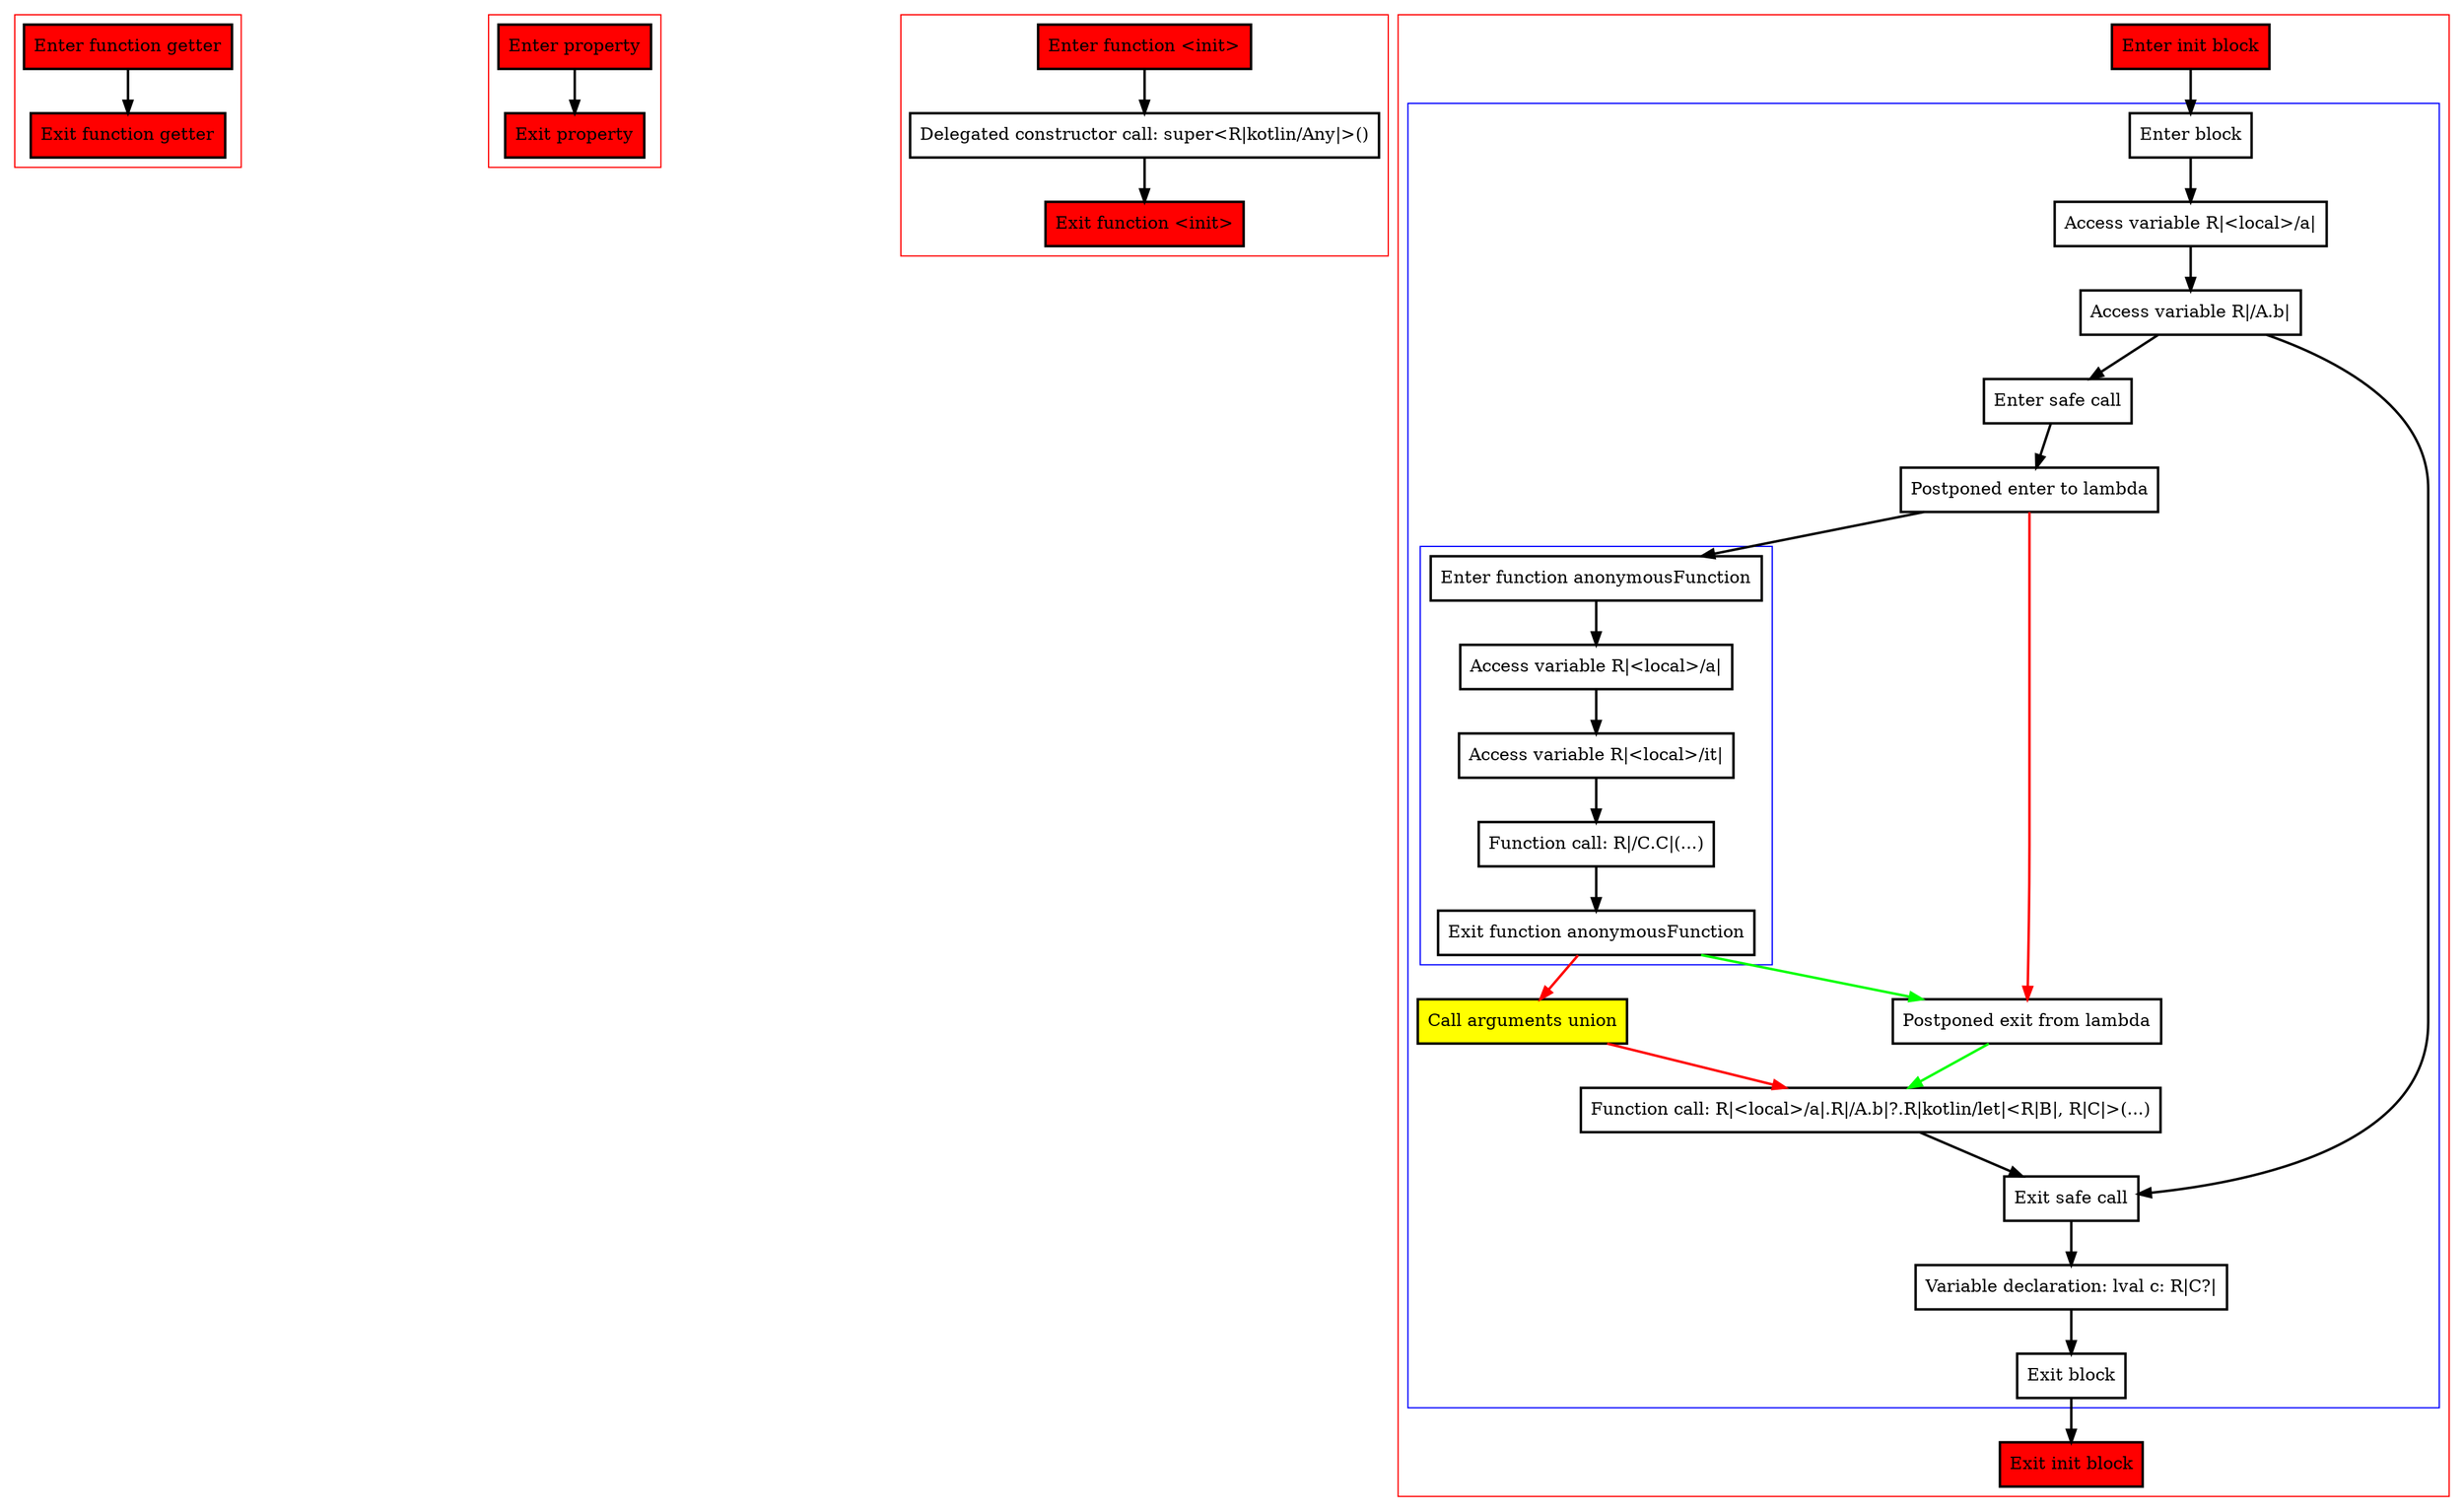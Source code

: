 digraph initBlockAndInPlaceLambda_kt {
    graph [nodesep=3]
    node [shape=box penwidth=2]
    edge [penwidth=2]

    subgraph cluster_0 {
        color=red
        0 [label="Enter function getter" style="filled" fillcolor=red];
        1 [label="Exit function getter" style="filled" fillcolor=red];
    }

    0 -> {1};

    subgraph cluster_1 {
        color=red
        2 [label="Enter property" style="filled" fillcolor=red];
        3 [label="Exit property" style="filled" fillcolor=red];
    }

    2 -> {3};

    subgraph cluster_2 {
        color=red
        4 [label="Enter function <init>" style="filled" fillcolor=red];
        5 [label="Delegated constructor call: super<R|kotlin/Any|>()"];
        6 [label="Exit function <init>" style="filled" fillcolor=red];
    }

    4 -> {5};
    5 -> {6};

    subgraph cluster_3 {
        color=red
        7 [label="Enter init block" style="filled" fillcolor=red];
        subgraph cluster_4 {
            color=blue
            8 [label="Enter block"];
            9 [label="Access variable R|<local>/a|"];
            10 [label="Access variable R|/A.b|"];
            11 [label="Enter safe call"];
            12 [label="Postponed enter to lambda"];
            subgraph cluster_5 {
                color=blue
                13 [label="Enter function anonymousFunction"];
                14 [label="Access variable R|<local>/a|"];
                15 [label="Access variable R|<local>/it|"];
                16 [label="Function call: R|/C.C|(...)"];
                17 [label="Exit function anonymousFunction"];
            }
            18 [label="Call arguments union" style="filled" fillcolor=yellow];
            19 [label="Postponed exit from lambda"];
            20 [label="Function call: R|<local>/a|.R|/A.b|?.R|kotlin/let|<R|B|, R|C|>(...)"];
            21 [label="Exit safe call"];
            22 [label="Variable declaration: lval c: R|C?|"];
            23 [label="Exit block"];
        }
        24 [label="Exit init block" style="filled" fillcolor=red];
    }

    7 -> {8};
    8 -> {9};
    9 -> {10};
    10 -> {11 21};
    11 -> {12};
    12 -> {13};
    12 -> {19} [color=red];
    13 -> {14};
    14 -> {15};
    15 -> {16};
    16 -> {17};
    17 -> {19} [color=green];
    17 -> {18} [color=red];
    18 -> {20} [color=red];
    19 -> {20} [color=green];
    20 -> {21};
    21 -> {22};
    22 -> {23};
    23 -> {24};

}
